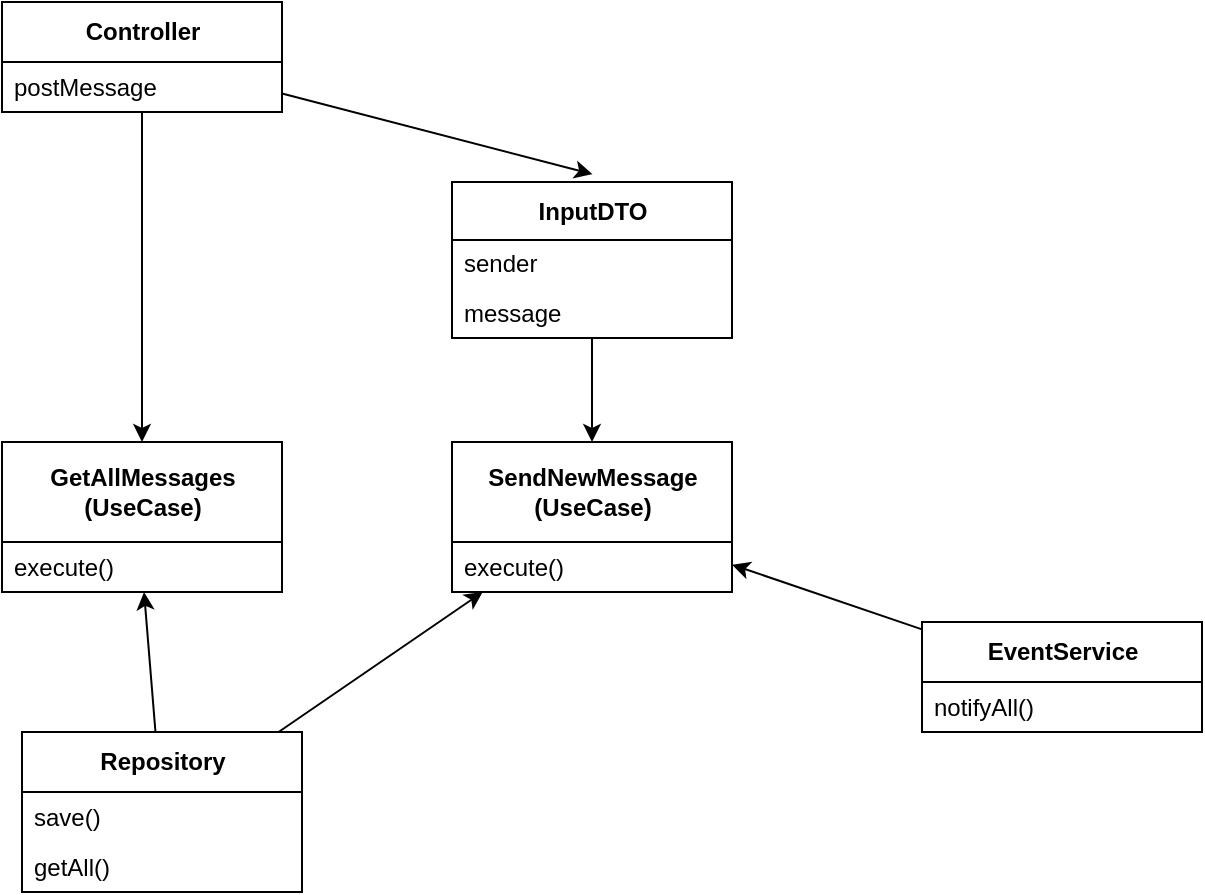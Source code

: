 <mxfile>
    <diagram id="p2nX2ZgOid6mABmAOtJ-" name="Casos de uso">
        <mxGraphModel dx="1454" dy="435" grid="1" gridSize="10" guides="1" tooltips="1" connect="1" arrows="1" fold="1" page="1" pageScale="1" pageWidth="850" pageHeight="1100" math="0" shadow="0">
            <root>
                <mxCell id="0"/>
                <mxCell id="1" parent="0"/>
                <mxCell id="2" value="SendNewMessage&lt;br&gt;(UseCase)" style="swimlane;fontStyle=1;align=center;verticalAlign=middle;childLayout=stackLayout;horizontal=1;startSize=50;horizontalStack=0;resizeParent=1;resizeParentMax=0;resizeLast=0;collapsible=0;marginBottom=0;html=1;" parent="1" vertex="1">
                    <mxGeometry x="355" y="310" width="140" height="75" as="geometry"/>
                </mxCell>
                <mxCell id="4" value="execute()" style="text;html=1;strokeColor=none;fillColor=none;align=left;verticalAlign=middle;spacingLeft=4;spacingRight=4;overflow=hidden;rotatable=0;points=[[0,0.5],[1,0.5]];portConstraint=eastwest;" parent="2" vertex="1">
                    <mxGeometry y="50" width="140" height="25" as="geometry"/>
                </mxCell>
                <mxCell id="19" style="edgeStyle=none;html=1;" parent="1" source="7" target="2" edge="1">
                    <mxGeometry relative="1" as="geometry"/>
                </mxCell>
                <mxCell id="7" value="InputDTO" style="swimlane;fontStyle=1;align=center;verticalAlign=middle;childLayout=stackLayout;horizontal=1;startSize=29;horizontalStack=0;resizeParent=1;resizeParentMax=0;resizeLast=0;collapsible=0;marginBottom=0;html=1;" parent="1" vertex="1">
                    <mxGeometry x="355" y="180" width="140" height="78" as="geometry"/>
                </mxCell>
                <mxCell id="8" value="sender" style="text;html=1;strokeColor=none;fillColor=none;align=left;verticalAlign=middle;spacingLeft=4;spacingRight=4;overflow=hidden;rotatable=0;points=[[0,0.5],[1,0.5]];portConstraint=eastwest;" parent="7" vertex="1">
                    <mxGeometry y="29" width="140" height="24" as="geometry"/>
                </mxCell>
                <mxCell id="10" value="message" style="text;html=1;strokeColor=none;fillColor=none;align=left;verticalAlign=middle;spacingLeft=4;spacingRight=4;overflow=hidden;rotatable=0;points=[[0,0.5],[1,0.5]];portConstraint=eastwest;" parent="7" vertex="1">
                    <mxGeometry y="53" width="140" height="25" as="geometry"/>
                </mxCell>
                <mxCell id="13" style="edgeStyle=none;html=1;" parent="1" source="11" target="2" edge="1">
                    <mxGeometry relative="1" as="geometry"/>
                </mxCell>
                <mxCell id="11" value="EventService" style="swimlane;fontStyle=1;align=center;verticalAlign=middle;childLayout=stackLayout;horizontal=1;startSize=30;horizontalStack=0;resizeParent=1;resizeParentMax=0;resizeLast=0;collapsible=0;marginBottom=0;html=1;" parent="1" vertex="1">
                    <mxGeometry x="590" y="400" width="140" height="55" as="geometry"/>
                </mxCell>
                <mxCell id="12" value="notifyAll()" style="text;html=1;strokeColor=none;fillColor=none;align=left;verticalAlign=middle;spacingLeft=4;spacingRight=4;overflow=hidden;rotatable=0;points=[[0,0.5],[1,0.5]];portConstraint=eastwest;" parent="11" vertex="1">
                    <mxGeometry y="30" width="140" height="25" as="geometry"/>
                </mxCell>
                <mxCell id="18" style="edgeStyle=none;html=1;entryX=0.502;entryY=-0.05;entryDx=0;entryDy=0;entryPerimeter=0;" parent="1" source="14" target="7" edge="1">
                    <mxGeometry relative="1" as="geometry">
                        <mxPoint x="425" y="180" as="targetPoint"/>
                    </mxGeometry>
                </mxCell>
                <mxCell id="30" style="edgeStyle=none;html=1;entryX=0.5;entryY=0;entryDx=0;entryDy=0;" parent="1" source="14" target="25" edge="1">
                    <mxGeometry relative="1" as="geometry"/>
                </mxCell>
                <mxCell id="14" value="Controller" style="swimlane;fontStyle=1;align=center;verticalAlign=middle;childLayout=stackLayout;horizontal=1;startSize=30;horizontalStack=0;resizeParent=1;resizeParentMax=0;resizeLast=0;collapsible=0;marginBottom=0;html=1;" parent="1" vertex="1">
                    <mxGeometry x="130" y="90" width="140" height="55" as="geometry"/>
                </mxCell>
                <mxCell id="15" value="postMessage" style="text;html=1;strokeColor=none;fillColor=none;align=left;verticalAlign=middle;spacingLeft=4;spacingRight=4;overflow=hidden;rotatable=0;points=[[0,0.5],[1,0.5]];portConstraint=eastwest;" parent="14" vertex="1">
                    <mxGeometry y="30" width="140" height="25" as="geometry"/>
                </mxCell>
                <mxCell id="24" style="edgeStyle=none;html=1;" parent="1" source="20" target="2" edge="1">
                    <mxGeometry relative="1" as="geometry"/>
                </mxCell>
                <mxCell id="29" style="edgeStyle=none;html=1;" parent="1" source="20" target="26" edge="1">
                    <mxGeometry relative="1" as="geometry"/>
                </mxCell>
                <mxCell id="20" value="Repository" style="swimlane;fontStyle=1;align=center;verticalAlign=middle;childLayout=stackLayout;horizontal=1;startSize=30;horizontalStack=0;resizeParent=1;resizeParentMax=0;resizeLast=0;collapsible=0;marginBottom=0;html=1;" parent="1" vertex="1">
                    <mxGeometry x="140" y="455" width="140" height="80" as="geometry"/>
                </mxCell>
                <mxCell id="21" value="save()" style="text;html=1;strokeColor=none;fillColor=none;align=left;verticalAlign=middle;spacingLeft=4;spacingRight=4;overflow=hidden;rotatable=0;points=[[0,0.5],[1,0.5]];portConstraint=eastwest;" parent="20" vertex="1">
                    <mxGeometry y="30" width="140" height="25" as="geometry"/>
                </mxCell>
                <mxCell id="22" value="getAll()" style="text;html=1;strokeColor=none;fillColor=none;align=left;verticalAlign=middle;spacingLeft=4;spacingRight=4;overflow=hidden;rotatable=0;points=[[0,0.5],[1,0.5]];portConstraint=eastwest;" parent="20" vertex="1">
                    <mxGeometry y="55" width="140" height="25" as="geometry"/>
                </mxCell>
                <mxCell id="25" value="GetAllMessages&lt;br&gt;(UseCase)" style="swimlane;fontStyle=1;align=center;verticalAlign=middle;childLayout=stackLayout;horizontal=1;startSize=50;horizontalStack=0;resizeParent=1;resizeParentMax=0;resizeLast=0;collapsible=0;marginBottom=0;html=1;" parent="1" vertex="1">
                    <mxGeometry x="130" y="310" width="140" height="75" as="geometry"/>
                </mxCell>
                <mxCell id="26" value="execute()" style="text;html=1;strokeColor=none;fillColor=none;align=left;verticalAlign=middle;spacingLeft=4;spacingRight=4;overflow=hidden;rotatable=0;points=[[0,0.5],[1,0.5]];portConstraint=eastwest;" parent="25" vertex="1">
                    <mxGeometry y="50" width="140" height="25" as="geometry"/>
                </mxCell>
            </root>
        </mxGraphModel>
    </diagram>
    <diagram id="MQC5mD2Wg97hrziArtku" name="Entidades">
        <mxGraphModel dx="232" dy="407" grid="1" gridSize="10" guides="1" tooltips="1" connect="1" arrows="1" fold="1" page="1" pageScale="1" pageWidth="850" pageHeight="1100" math="0" shadow="0">
            <root>
                <mxCell id="0"/>
                <mxCell id="1" parent="0"/>
                <mxCell id="pymrPD7GO3IToSk2yeaY-8" style="edgeStyle=none;html=1;entryX=0;entryY=0.25;entryDx=0;entryDy=0;" edge="1" parent="1" source="9t_ihBsm9--sXZR4pahO-1" target="9t_ihBsm9--sXZR4pahO-5">
                    <mxGeometry relative="1" as="geometry"/>
                </mxCell>
                <mxCell id="9t_ihBsm9--sXZR4pahO-1" value="Message" style="swimlane;fontStyle=1;align=center;verticalAlign=middle;childLayout=stackLayout;horizontal=1;startSize=29;horizontalStack=0;resizeParent=1;resizeParentMax=0;resizeLast=0;collapsible=0;marginBottom=0;html=1;" parent="1" vertex="1">
                    <mxGeometry x="980" y="30" width="140" height="127" as="geometry"/>
                </mxCell>
                <mxCell id="9t_ihBsm9--sXZR4pahO-3" value="text" style="text;html=1;strokeColor=none;fillColor=none;align=left;verticalAlign=middle;spacingLeft=4;spacingRight=4;overflow=hidden;rotatable=0;points=[[0,0.5],[1,0.5]];portConstraint=eastwest;" parent="9t_ihBsm9--sXZR4pahO-1" vertex="1">
                    <mxGeometry y="29" width="140" height="25" as="geometry"/>
                </mxCell>
                <mxCell id="9t_ihBsm9--sXZR4pahO-4" value="date" style="text;html=1;strokeColor=none;fillColor=none;align=left;verticalAlign=middle;spacingLeft=4;spacingRight=4;overflow=hidden;rotatable=0;points=[[0,0.5],[1,0.5]];portConstraint=eastwest;" parent="9t_ihBsm9--sXZR4pahO-1" vertex="1">
                    <mxGeometry y="54" width="140" height="25" as="geometry"/>
                </mxCell>
                <mxCell id="9t_ihBsm9--sXZR4pahO-2" value="sender: User" style="text;html=1;strokeColor=none;fillColor=none;align=left;verticalAlign=middle;spacingLeft=4;spacingRight=4;overflow=hidden;rotatable=0;points=[[0,0.5],[1,0.5]];portConstraint=eastwest;" parent="9t_ihBsm9--sXZR4pahO-1" vertex="1">
                    <mxGeometry y="79" width="140" height="24" as="geometry"/>
                </mxCell>
                <mxCell id="FyClEMRN8rbqgYuoI18J-4" value="to: User" style="text;html=1;strokeColor=none;fillColor=none;align=left;verticalAlign=middle;spacingLeft=4;spacingRight=4;overflow=hidden;rotatable=0;points=[[0,0.5],[1,0.5]];portConstraint=eastwest;" parent="9t_ihBsm9--sXZR4pahO-1" vertex="1">
                    <mxGeometry y="103" width="140" height="24" as="geometry"/>
                </mxCell>
                <mxCell id="9t_ihBsm9--sXZR4pahO-5" value="User" style="swimlane;fontStyle=1;align=center;verticalAlign=middle;childLayout=stackLayout;horizontal=1;startSize=29;horizontalStack=0;resizeParent=1;resizeParentMax=0;resizeLast=0;collapsible=0;marginBottom=0;html=1;" parent="1" vertex="1">
                    <mxGeometry x="1220" y="69.5" width="140" height="103" as="geometry"/>
                </mxCell>
                <mxCell id="9t_ihBsm9--sXZR4pahO-6" value="email" style="text;html=1;strokeColor=none;fillColor=none;align=left;verticalAlign=middle;spacingLeft=4;spacingRight=4;overflow=hidden;rotatable=0;points=[[0,0.5],[1,0.5]];portConstraint=eastwest;" parent="9t_ihBsm9--sXZR4pahO-5" vertex="1">
                    <mxGeometry y="29" width="140" height="24" as="geometry"/>
                </mxCell>
                <mxCell id="9t_ihBsm9--sXZR4pahO-7" value="name" style="text;html=1;strokeColor=none;fillColor=none;align=left;verticalAlign=middle;spacingLeft=4;spacingRight=4;overflow=hidden;rotatable=0;points=[[0,0.5],[1,0.5]];portConstraint=eastwest;" parent="9t_ihBsm9--sXZR4pahO-5" vertex="1">
                    <mxGeometry y="53" width="140" height="25" as="geometry"/>
                </mxCell>
                <mxCell id="9t_ihBsm9--sXZR4pahO-8" value="socketId" style="text;html=1;strokeColor=none;fillColor=none;align=left;verticalAlign=middle;spacingLeft=4;spacingRight=4;overflow=hidden;rotatable=0;points=[[0,0.5],[1,0.5]];portConstraint=eastwest;" parent="9t_ihBsm9--sXZR4pahO-5" vertex="1">
                    <mxGeometry y="78" width="140" height="25" as="geometry"/>
                </mxCell>
                <mxCell id="9t_ihBsm9--sXZR4pahO-17" value="Friendship" style="swimlane;fontStyle=1;align=center;verticalAlign=middle;childLayout=stackLayout;horizontal=1;startSize=29;horizontalStack=0;resizeParent=1;resizeParentMax=0;resizeLast=0;collapsible=0;marginBottom=0;html=1;" parent="1" vertex="1">
                    <mxGeometry x="1220" y="260" width="140" height="78" as="geometry"/>
                </mxCell>
                <mxCell id="9t_ihBsm9--sXZR4pahO-18" value="user1: User" style="text;html=1;strokeColor=none;fillColor=none;align=left;verticalAlign=middle;spacingLeft=4;spacingRight=4;overflow=hidden;rotatable=0;points=[[0,0.5],[1,0.5]];portConstraint=eastwest;" parent="9t_ihBsm9--sXZR4pahO-17" vertex="1">
                    <mxGeometry y="29" width="140" height="24" as="geometry"/>
                </mxCell>
                <mxCell id="9t_ihBsm9--sXZR4pahO-19" value="user2: User" style="text;html=1;strokeColor=none;fillColor=none;align=left;verticalAlign=middle;spacingLeft=4;spacingRight=4;overflow=hidden;rotatable=0;points=[[0,0.5],[1,0.5]];portConstraint=eastwest;" parent="9t_ihBsm9--sXZR4pahO-17" vertex="1">
                    <mxGeometry y="53" width="140" height="25" as="geometry"/>
                </mxCell>
                <mxCell id="9t_ihBsm9--sXZR4pahO-26" style="edgeStyle=none;html=1;entryX=1;entryY=0.25;entryDx=0;entryDy=0;" parent="1" source="9t_ihBsm9--sXZR4pahO-18" target="9t_ihBsm9--sXZR4pahO-5" edge="1">
                    <mxGeometry relative="1" as="geometry">
                        <Array as="points">
                            <mxPoint x="1440" y="300"/>
                            <mxPoint x="1440" y="95"/>
                        </Array>
                    </mxGeometry>
                </mxCell>
                <mxCell id="pymrPD7GO3IToSk2yeaY-1" value="FriendshipRequest" style="swimlane;fontStyle=1;align=center;verticalAlign=middle;childLayout=stackLayout;horizontal=1;startSize=29;horizontalStack=0;resizeParent=1;resizeParentMax=0;resizeLast=0;collapsible=0;marginBottom=0;html=1;" vertex="1" parent="1">
                    <mxGeometry x="980" y="220" width="140" height="103" as="geometry"/>
                </mxCell>
                <mxCell id="pymrPD7GO3IToSk2yeaY-2" value="requester: User" style="text;html=1;strokeColor=none;fillColor=none;align=left;verticalAlign=middle;spacingLeft=4;spacingRight=4;overflow=hidden;rotatable=0;points=[[0,0.5],[1,0.5]];portConstraint=eastwest;" vertex="1" parent="pymrPD7GO3IToSk2yeaY-1">
                    <mxGeometry y="29" width="140" height="24" as="geometry"/>
                </mxCell>
                <mxCell id="pymrPD7GO3IToSk2yeaY-3" value="receiver: User" style="text;html=1;strokeColor=none;fillColor=none;align=left;verticalAlign=middle;spacingLeft=4;spacingRight=4;overflow=hidden;rotatable=0;points=[[0,0.5],[1,0.5]];portConstraint=eastwest;" vertex="1" parent="pymrPD7GO3IToSk2yeaY-1">
                    <mxGeometry y="53" width="140" height="25" as="geometry"/>
                </mxCell>
                <mxCell id="pymrPD7GO3IToSk2yeaY-4" value="replied: boolean" style="text;html=1;strokeColor=none;fillColor=none;align=left;verticalAlign=middle;spacingLeft=4;spacingRight=4;overflow=hidden;rotatable=0;points=[[0,0.5],[1,0.5]];portConstraint=eastwest;" vertex="1" parent="pymrPD7GO3IToSk2yeaY-1">
                    <mxGeometry y="78" width="140" height="25" as="geometry"/>
                </mxCell>
                <mxCell id="pymrPD7GO3IToSk2yeaY-7" style="edgeStyle=none;html=1;entryX=0;entryY=0.5;entryDx=0;entryDy=0;exitX=1;exitY=0.5;exitDx=0;exitDy=0;" edge="1" parent="1" source="pymrPD7GO3IToSk2yeaY-2" target="9t_ihBsm9--sXZR4pahO-8">
                    <mxGeometry relative="1" as="geometry">
                        <Array as="points">
                            <mxPoint x="1180" y="260"/>
                            <mxPoint x="1180" y="160"/>
                        </Array>
                    </mxGeometry>
                </mxCell>
            </root>
        </mxGraphModel>
    </diagram>
</mxfile>